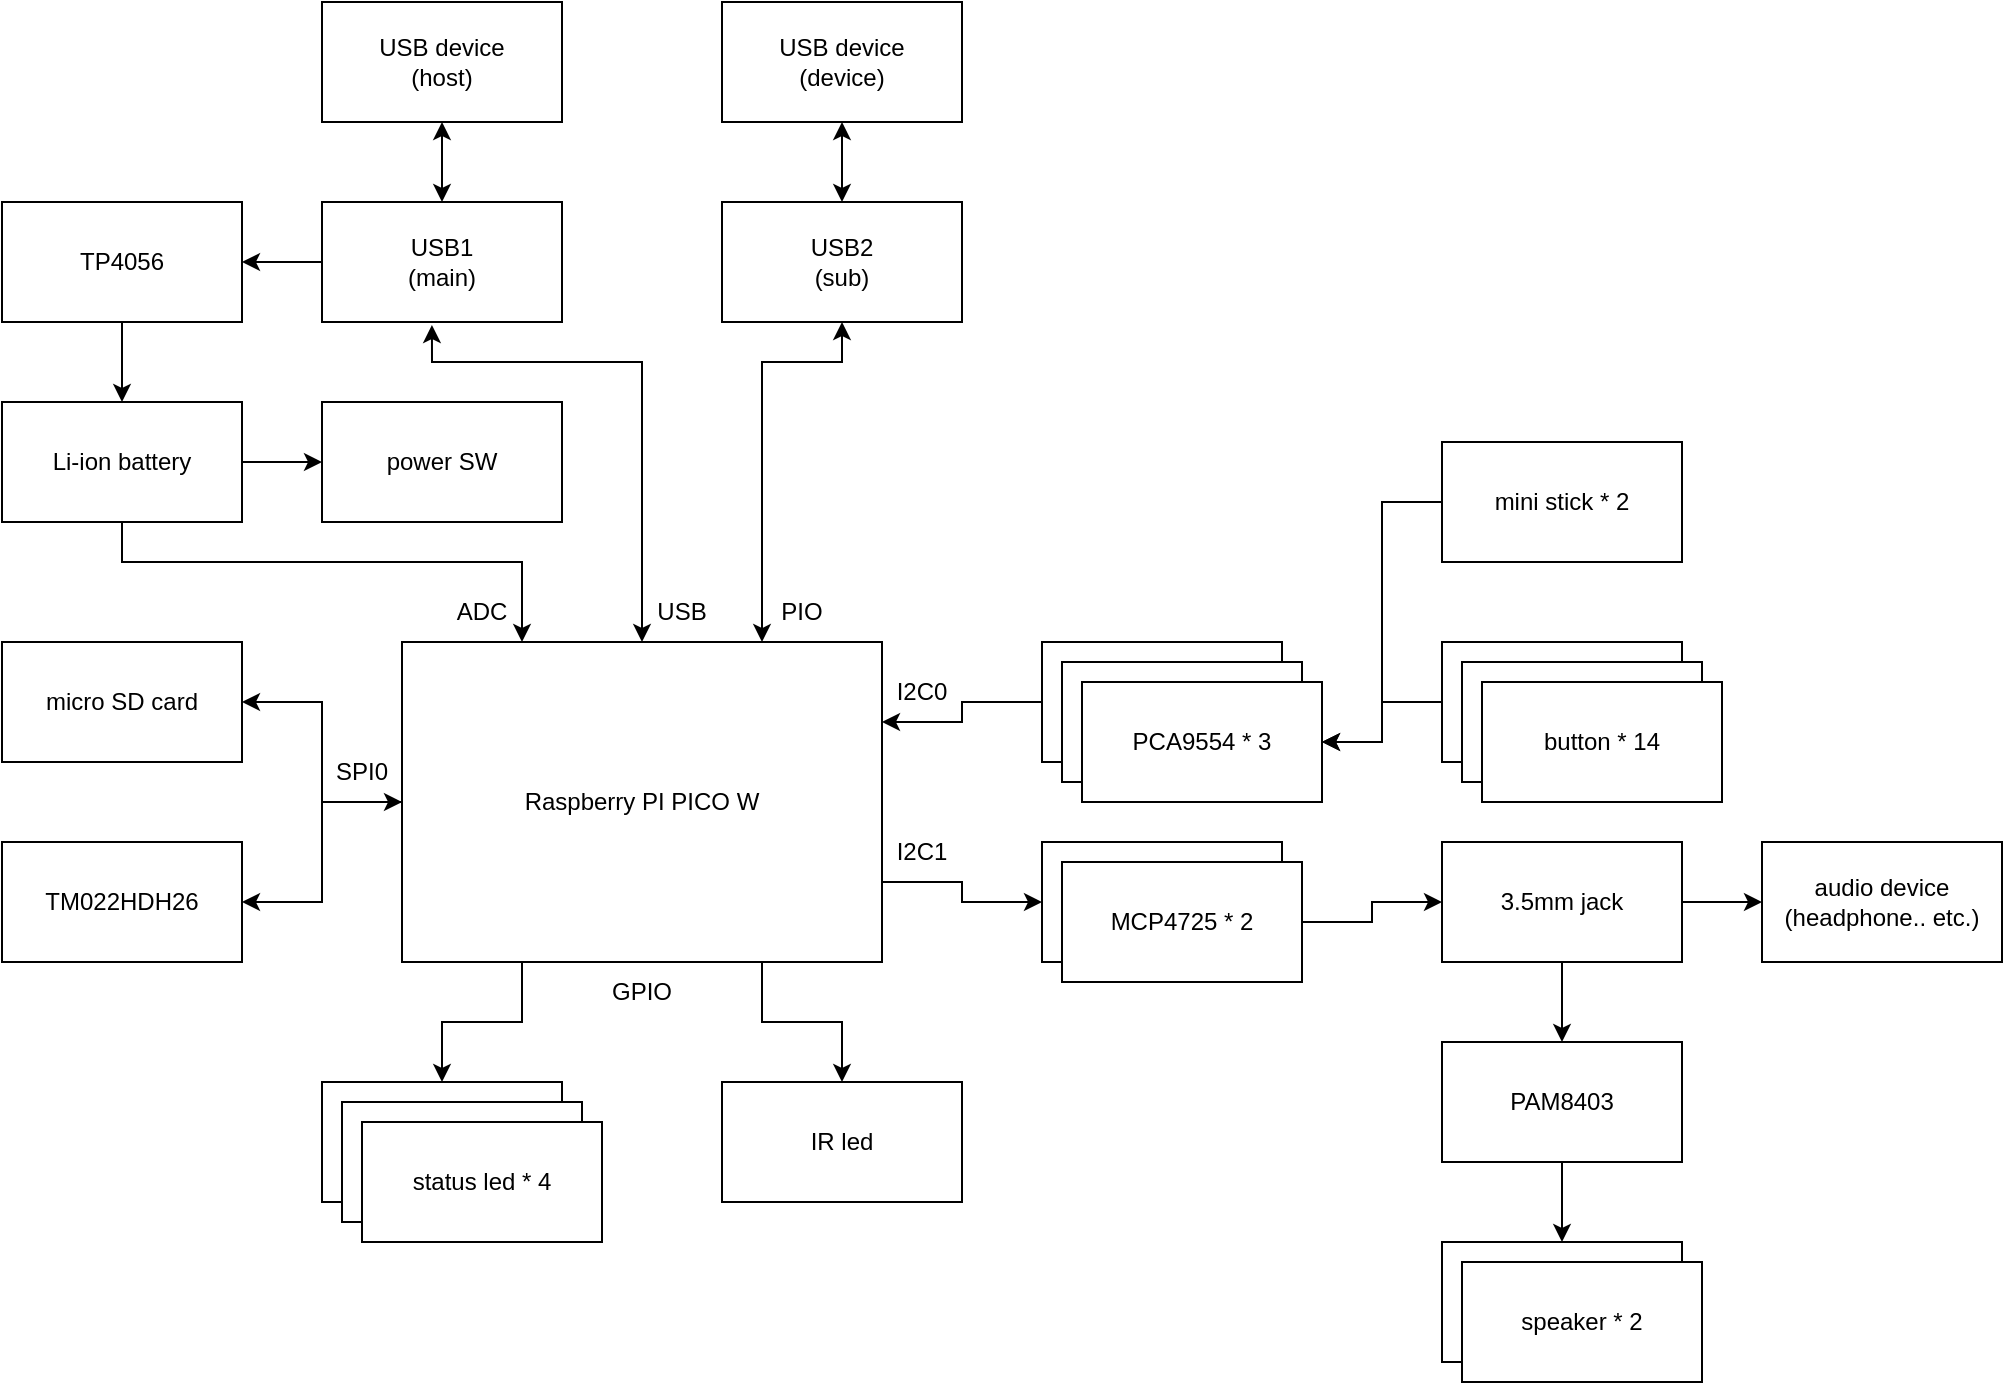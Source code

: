 <mxfile version="20.7.4" type="device"><diagram id="pWJfC9YqVxj5IAW-CqKE" name="페이지-1"><mxGraphModel dx="1555" dy="1178" grid="1" gridSize="10" guides="1" tooltips="1" connect="1" arrows="1" fold="1" page="1" pageScale="1" pageWidth="1169" pageHeight="827" math="0" shadow="0"><root><mxCell id="0"/><mxCell id="1" parent="0"/><mxCell id="5U9F5BWOLWEcDCvYvc7t-32" style="edgeStyle=orthogonalEdgeStyle;rounded=0;orthogonalLoop=1;jettySize=auto;html=1;entryX=1;entryY=0.5;entryDx=0;entryDy=0;" parent="1" source="5U9F5BWOLWEcDCvYvc7t-1" target="5U9F5BWOLWEcDCvYvc7t-18" edge="1"><mxGeometry relative="1" as="geometry"/></mxCell><mxCell id="5U9F5BWOLWEcDCvYvc7t-35" style="edgeStyle=orthogonalEdgeStyle;rounded=0;orthogonalLoop=1;jettySize=auto;html=1;exitX=0.75;exitY=1;exitDx=0;exitDy=0;" parent="1" source="5U9F5BWOLWEcDCvYvc7t-1" target="5U9F5BWOLWEcDCvYvc7t-22" edge="1"><mxGeometry relative="1" as="geometry"/></mxCell><mxCell id="5U9F5BWOLWEcDCvYvc7t-46" style="edgeStyle=orthogonalEdgeStyle;rounded=0;orthogonalLoop=1;jettySize=auto;html=1;exitX=1;exitY=0.75;exitDx=0;exitDy=0;entryX=0;entryY=0.5;entryDx=0;entryDy=0;" parent="1" source="5U9F5BWOLWEcDCvYvc7t-1" target="5U9F5BWOLWEcDCvYvc7t-10" edge="1"><mxGeometry relative="1" as="geometry"/></mxCell><mxCell id="5U9F5BWOLWEcDCvYvc7t-50" style="edgeStyle=orthogonalEdgeStyle;rounded=0;orthogonalLoop=1;jettySize=auto;html=1;exitX=0.25;exitY=1;exitDx=0;exitDy=0;entryX=0.5;entryY=0;entryDx=0;entryDy=0;" parent="1" source="5U9F5BWOLWEcDCvYvc7t-1" target="5U9F5BWOLWEcDCvYvc7t-47" edge="1"><mxGeometry relative="1" as="geometry"/></mxCell><mxCell id="5U9F5BWOLWEcDCvYvc7t-1" value="Raspberry PI PICO W" style="rounded=0;whiteSpace=wrap;html=1;" parent="1" vertex="1"><mxGeometry x="280" y="380" width="240" height="160" as="geometry"/></mxCell><mxCell id="5U9F5BWOLWEcDCvYvc7t-37" value="" style="edgeStyle=orthogonalEdgeStyle;rounded=0;orthogonalLoop=1;jettySize=auto;html=1;" parent="1" source="5U9F5BWOLWEcDCvYvc7t-2" target="5U9F5BWOLWEcDCvYvc7t-20" edge="1"><mxGeometry relative="1" as="geometry"/></mxCell><mxCell id="5U9F5BWOLWEcDCvYvc7t-2" value="USB1&lt;br&gt;(main)" style="rounded=0;whiteSpace=wrap;html=1;" parent="1" vertex="1"><mxGeometry x="240" y="160" width="120" height="60" as="geometry"/></mxCell><mxCell id="5U9F5BWOLWEcDCvYvc7t-3" value="USB2&lt;br&gt;(sub)" style="rounded=0;whiteSpace=wrap;html=1;" parent="1" vertex="1"><mxGeometry x="440" y="160" width="120" height="60" as="geometry"/></mxCell><mxCell id="5U9F5BWOLWEcDCvYvc7t-65" style="edgeStyle=orthogonalEdgeStyle;rounded=0;orthogonalLoop=1;jettySize=auto;html=1;exitX=0;exitY=0.5;exitDx=0;exitDy=0;entryX=1;entryY=0.25;entryDx=0;entryDy=0;" parent="1" source="5U9F5BWOLWEcDCvYvc7t-4" target="5U9F5BWOLWEcDCvYvc7t-1" edge="1"><mxGeometry relative="1" as="geometry"/></mxCell><mxCell id="5U9F5BWOLWEcDCvYvc7t-4" value="" style="rounded=0;whiteSpace=wrap;html=1;" parent="1" vertex="1"><mxGeometry x="600" y="380" width="120" height="60" as="geometry"/></mxCell><mxCell id="5U9F5BWOLWEcDCvYvc7t-5" value="" style="rounded=0;whiteSpace=wrap;html=1;" parent="1" vertex="1"><mxGeometry x="610" y="390" width="120" height="60" as="geometry"/></mxCell><mxCell id="5U9F5BWOLWEcDCvYvc7t-6" value="PCA9554 * 3" style="rounded=0;whiteSpace=wrap;html=1;" parent="1" vertex="1"><mxGeometry x="620" y="400" width="120" height="60" as="geometry"/></mxCell><mxCell id="5U9F5BWOLWEcDCvYvc7t-66" style="edgeStyle=orthogonalEdgeStyle;rounded=0;orthogonalLoop=1;jettySize=auto;html=1;entryX=1;entryY=0.5;entryDx=0;entryDy=0;" parent="1" source="5U9F5BWOLWEcDCvYvc7t-7" target="5U9F5BWOLWEcDCvYvc7t-6" edge="1"><mxGeometry relative="1" as="geometry"/></mxCell><mxCell id="5U9F5BWOLWEcDCvYvc7t-7" value="" style="rounded=0;whiteSpace=wrap;html=1;" parent="1" vertex="1"><mxGeometry x="800" y="380" width="120" height="60" as="geometry"/></mxCell><mxCell id="5U9F5BWOLWEcDCvYvc7t-8" value="" style="rounded=0;whiteSpace=wrap;html=1;" parent="1" vertex="1"><mxGeometry x="810" y="390" width="120" height="60" as="geometry"/></mxCell><mxCell id="5U9F5BWOLWEcDCvYvc7t-9" value="button * 14" style="rounded=0;whiteSpace=wrap;html=1;" parent="1" vertex="1"><mxGeometry x="820" y="400" width="120" height="60" as="geometry"/></mxCell><mxCell id="5U9F5BWOLWEcDCvYvc7t-10" value="" style="rounded=0;whiteSpace=wrap;html=1;" parent="1" vertex="1"><mxGeometry x="600" y="480" width="120" height="60" as="geometry"/></mxCell><mxCell id="5U9F5BWOLWEcDCvYvc7t-23" value="" style="edgeStyle=orthogonalEdgeStyle;rounded=0;orthogonalLoop=1;jettySize=auto;html=1;" parent="1" source="5U9F5BWOLWEcDCvYvc7t-11" target="5U9F5BWOLWEcDCvYvc7t-13" edge="1"><mxGeometry relative="1" as="geometry"/></mxCell><mxCell id="5U9F5BWOLWEcDCvYvc7t-11" value="MCP4725 * 2" style="rounded=0;whiteSpace=wrap;html=1;" parent="1" vertex="1"><mxGeometry x="610" y="490" width="120" height="60" as="geometry"/></mxCell><mxCell id="5U9F5BWOLWEcDCvYvc7t-24" value="" style="edgeStyle=orthogonalEdgeStyle;rounded=0;orthogonalLoop=1;jettySize=auto;html=1;" parent="1" source="5U9F5BWOLWEcDCvYvc7t-13" target="5U9F5BWOLWEcDCvYvc7t-14" edge="1"><mxGeometry relative="1" as="geometry"/></mxCell><mxCell id="5U9F5BWOLWEcDCvYvc7t-62" value="" style="edgeStyle=orthogonalEdgeStyle;rounded=0;orthogonalLoop=1;jettySize=auto;html=1;" parent="1" source="5U9F5BWOLWEcDCvYvc7t-13" target="5U9F5BWOLWEcDCvYvc7t-61" edge="1"><mxGeometry relative="1" as="geometry"/></mxCell><mxCell id="5U9F5BWOLWEcDCvYvc7t-13" value="3.5mm jack" style="rounded=0;whiteSpace=wrap;html=1;" parent="1" vertex="1"><mxGeometry x="800" y="480" width="120" height="60" as="geometry"/></mxCell><mxCell id="5U9F5BWOLWEcDCvYvc7t-25" value="" style="edgeStyle=orthogonalEdgeStyle;rounded=0;orthogonalLoop=1;jettySize=auto;html=1;" parent="1" source="5U9F5BWOLWEcDCvYvc7t-14" target="5U9F5BWOLWEcDCvYvc7t-15" edge="1"><mxGeometry relative="1" as="geometry"/></mxCell><mxCell id="5U9F5BWOLWEcDCvYvc7t-14" value="PAM8403" style="rounded=0;whiteSpace=wrap;html=1;" parent="1" vertex="1"><mxGeometry x="800" y="580" width="120" height="60" as="geometry"/></mxCell><mxCell id="5U9F5BWOLWEcDCvYvc7t-15" value="" style="rounded=0;whiteSpace=wrap;html=1;" parent="1" vertex="1"><mxGeometry x="800" y="680" width="120" height="60" as="geometry"/></mxCell><mxCell id="5U9F5BWOLWEcDCvYvc7t-16" value="micro SD card" style="rounded=0;whiteSpace=wrap;html=1;" parent="1" vertex="1"><mxGeometry x="80" y="380" width="120" height="60" as="geometry"/></mxCell><mxCell id="5U9F5BWOLWEcDCvYvc7t-18" value="TM022HDH26" style="rounded=0;whiteSpace=wrap;html=1;" parent="1" vertex="1"><mxGeometry x="80" y="480" width="120" height="60" as="geometry"/></mxCell><mxCell id="5U9F5BWOLWEcDCvYvc7t-39" value="" style="edgeStyle=orthogonalEdgeStyle;rounded=0;orthogonalLoop=1;jettySize=auto;html=1;" parent="1" source="5U9F5BWOLWEcDCvYvc7t-19" target="5U9F5BWOLWEcDCvYvc7t-21" edge="1"><mxGeometry relative="1" as="geometry"/></mxCell><mxCell id="5U9F5BWOLWEcDCvYvc7t-69" style="edgeStyle=orthogonalEdgeStyle;rounded=0;orthogonalLoop=1;jettySize=auto;html=1;entryX=0.25;entryY=0;entryDx=0;entryDy=0;" parent="1" source="5U9F5BWOLWEcDCvYvc7t-19" target="5U9F5BWOLWEcDCvYvc7t-1" edge="1"><mxGeometry relative="1" as="geometry"><Array as="points"><mxPoint x="140" y="340"/><mxPoint x="340" y="340"/></Array></mxGeometry></mxCell><mxCell id="5U9F5BWOLWEcDCvYvc7t-19" value="Li-ion battery" style="rounded=0;whiteSpace=wrap;html=1;" parent="1" vertex="1"><mxGeometry x="80" y="260" width="120" height="60" as="geometry"/></mxCell><mxCell id="5U9F5BWOLWEcDCvYvc7t-38" value="" style="edgeStyle=orthogonalEdgeStyle;rounded=0;orthogonalLoop=1;jettySize=auto;html=1;" parent="1" source="5U9F5BWOLWEcDCvYvc7t-20" target="5U9F5BWOLWEcDCvYvc7t-19" edge="1"><mxGeometry relative="1" as="geometry"/></mxCell><mxCell id="5U9F5BWOLWEcDCvYvc7t-20" value="TP4056" style="rounded=0;whiteSpace=wrap;html=1;" parent="1" vertex="1"><mxGeometry x="80" y="160" width="120" height="60" as="geometry"/></mxCell><mxCell id="5U9F5BWOLWEcDCvYvc7t-21" value="power SW" style="rounded=0;whiteSpace=wrap;html=1;" parent="1" vertex="1"><mxGeometry x="240" y="260" width="120" height="60" as="geometry"/></mxCell><mxCell id="5U9F5BWOLWEcDCvYvc7t-22" value="IR led" style="rounded=0;whiteSpace=wrap;html=1;" parent="1" vertex="1"><mxGeometry x="440" y="600" width="120" height="60" as="geometry"/></mxCell><mxCell id="5U9F5BWOLWEcDCvYvc7t-42" value="" style="endArrow=classic;startArrow=classic;html=1;rounded=0;exitX=1;exitY=0.5;exitDx=0;exitDy=0;entryX=0;entryY=0.5;entryDx=0;entryDy=0;edgeStyle=orthogonalEdgeStyle;" parent="1" source="5U9F5BWOLWEcDCvYvc7t-16" target="5U9F5BWOLWEcDCvYvc7t-1" edge="1"><mxGeometry width="50" height="50" relative="1" as="geometry"><mxPoint x="270" y="480" as="sourcePoint"/><mxPoint x="320" y="430" as="targetPoint"/></mxGeometry></mxCell><mxCell id="5U9F5BWOLWEcDCvYvc7t-44" value="speaker * 2" style="rounded=0;whiteSpace=wrap;html=1;" parent="1" vertex="1"><mxGeometry x="810" y="690" width="120" height="60" as="geometry"/></mxCell><mxCell id="5U9F5BWOLWEcDCvYvc7t-47" value="" style="rounded=0;whiteSpace=wrap;html=1;" parent="1" vertex="1"><mxGeometry x="240" y="600" width="120" height="60" as="geometry"/></mxCell><mxCell id="5U9F5BWOLWEcDCvYvc7t-48" value="" style="rounded=0;whiteSpace=wrap;html=1;" parent="1" vertex="1"><mxGeometry x="250" y="610" width="120" height="60" as="geometry"/></mxCell><mxCell id="5U9F5BWOLWEcDCvYvc7t-49" value="status led * 4" style="rounded=0;whiteSpace=wrap;html=1;" parent="1" vertex="1"><mxGeometry x="260" y="620" width="120" height="60" as="geometry"/></mxCell><mxCell id="5U9F5BWOLWEcDCvYvc7t-53" value="USB device&lt;br&gt;(host)" style="rounded=0;whiteSpace=wrap;html=1;" parent="1" vertex="1"><mxGeometry x="240" y="60" width="120" height="60" as="geometry"/></mxCell><mxCell id="5U9F5BWOLWEcDCvYvc7t-54" value="USB device&lt;br&gt;(device)" style="rounded=0;whiteSpace=wrap;html=1;" parent="1" vertex="1"><mxGeometry x="440" y="60" width="120" height="60" as="geometry"/></mxCell><mxCell id="5U9F5BWOLWEcDCvYvc7t-56" value="" style="endArrow=classic;startArrow=classic;html=1;rounded=0;entryX=0.5;entryY=0;entryDx=0;entryDy=0;exitX=0.458;exitY=1.025;exitDx=0;exitDy=0;exitPerimeter=0;edgeStyle=orthogonalEdgeStyle;" parent="1" source="5U9F5BWOLWEcDCvYvc7t-2" target="5U9F5BWOLWEcDCvYvc7t-1" edge="1"><mxGeometry width="50" height="50" relative="1" as="geometry"><mxPoint x="490" y="510" as="sourcePoint"/><mxPoint x="540" y="460" as="targetPoint"/><Array as="points"><mxPoint x="295" y="240"/><mxPoint x="400" y="240"/></Array></mxGeometry></mxCell><mxCell id="5U9F5BWOLWEcDCvYvc7t-58" value="" style="endArrow=classic;startArrow=classic;html=1;rounded=0;entryX=0.5;entryY=0;entryDx=0;entryDy=0;exitX=0.5;exitY=1;exitDx=0;exitDy=0;edgeStyle=orthogonalEdgeStyle;" parent="1" source="5U9F5BWOLWEcDCvYvc7t-54" target="5U9F5BWOLWEcDCvYvc7t-3" edge="1"><mxGeometry width="50" height="50" relative="1" as="geometry"><mxPoint x="304.96" y="231.5" as="sourcePoint"/><mxPoint x="410" y="390" as="targetPoint"/><Array as="points"><mxPoint x="500" y="140"/><mxPoint x="500" y="140"/></Array></mxGeometry></mxCell><mxCell id="5U9F5BWOLWEcDCvYvc7t-59" value="" style="endArrow=classic;startArrow=classic;html=1;rounded=0;entryX=0.5;entryY=0;entryDx=0;entryDy=0;exitX=0.5;exitY=1;exitDx=0;exitDy=0;edgeStyle=orthogonalEdgeStyle;" parent="1" source="5U9F5BWOLWEcDCvYvc7t-53" target="5U9F5BWOLWEcDCvYvc7t-2" edge="1"><mxGeometry width="50" height="50" relative="1" as="geometry"><mxPoint x="510" y="130" as="sourcePoint"/><mxPoint x="510" y="170" as="targetPoint"/><Array as="points"><mxPoint x="300" y="140"/><mxPoint x="300" y="140"/></Array></mxGeometry></mxCell><mxCell id="5U9F5BWOLWEcDCvYvc7t-60" value="" style="endArrow=classic;startArrow=classic;html=1;rounded=0;entryX=0.75;entryY=0;entryDx=0;entryDy=0;exitX=0.5;exitY=1;exitDx=0;exitDy=0;edgeStyle=orthogonalEdgeStyle;" parent="1" source="5U9F5BWOLWEcDCvYvc7t-3" target="5U9F5BWOLWEcDCvYvc7t-1" edge="1"><mxGeometry width="50" height="50" relative="1" as="geometry"><mxPoint x="304.96" y="231.5" as="sourcePoint"/><mxPoint x="410" y="390" as="targetPoint"/><Array as="points"><mxPoint x="500" y="240"/><mxPoint x="460" y="240"/></Array></mxGeometry></mxCell><mxCell id="5U9F5BWOLWEcDCvYvc7t-61" value="audio device&lt;br&gt;(headphone.. etc.)" style="rounded=0;whiteSpace=wrap;html=1;" parent="1" vertex="1"><mxGeometry x="960" y="480" width="120" height="60" as="geometry"/></mxCell><mxCell id="5U9F5BWOLWEcDCvYvc7t-67" style="edgeStyle=orthogonalEdgeStyle;rounded=0;orthogonalLoop=1;jettySize=auto;html=1;entryX=1;entryY=0.5;entryDx=0;entryDy=0;" parent="1" source="5U9F5BWOLWEcDCvYvc7t-63" target="5U9F5BWOLWEcDCvYvc7t-6" edge="1"><mxGeometry relative="1" as="geometry"><mxPoint x="730" y="430" as="targetPoint"/></mxGeometry></mxCell><mxCell id="5U9F5BWOLWEcDCvYvc7t-63" value="mini stick * 2" style="rounded=0;whiteSpace=wrap;html=1;" parent="1" vertex="1"><mxGeometry x="800" y="280" width="120" height="60" as="geometry"/></mxCell><mxCell id="5U9F5BWOLWEcDCvYvc7t-70" value="SPI0" style="text;html=1;strokeColor=none;fillColor=none;align=center;verticalAlign=middle;whiteSpace=wrap;rounded=0;" parent="1" vertex="1"><mxGeometry x="230" y="430" width="60" height="30" as="geometry"/></mxCell><mxCell id="5U9F5BWOLWEcDCvYvc7t-71" value="I2C1" style="text;html=1;strokeColor=none;fillColor=none;align=center;verticalAlign=middle;whiteSpace=wrap;rounded=0;" parent="1" vertex="1"><mxGeometry x="510" y="470" width="60" height="30" as="geometry"/></mxCell><mxCell id="5U9F5BWOLWEcDCvYvc7t-72" value="I2C0" style="text;html=1;strokeColor=none;fillColor=none;align=center;verticalAlign=middle;whiteSpace=wrap;rounded=0;" parent="1" vertex="1"><mxGeometry x="510" y="390" width="60" height="30" as="geometry"/></mxCell><mxCell id="5U9F5BWOLWEcDCvYvc7t-73" value="PIO" style="text;html=1;strokeColor=none;fillColor=none;align=center;verticalAlign=middle;whiteSpace=wrap;rounded=0;" parent="1" vertex="1"><mxGeometry x="450" y="350" width="60" height="30" as="geometry"/></mxCell><mxCell id="5U9F5BWOLWEcDCvYvc7t-74" value="ADC" style="text;html=1;strokeColor=none;fillColor=none;align=center;verticalAlign=middle;whiteSpace=wrap;rounded=0;" parent="1" vertex="1"><mxGeometry x="290" y="350" width="60" height="30" as="geometry"/></mxCell><mxCell id="5U9F5BWOLWEcDCvYvc7t-75" value="GPIO" style="text;html=1;strokeColor=none;fillColor=none;align=center;verticalAlign=middle;whiteSpace=wrap;rounded=0;" parent="1" vertex="1"><mxGeometry x="370" y="540" width="60" height="30" as="geometry"/></mxCell><mxCell id="5U9F5BWOLWEcDCvYvc7t-76" value="USB" style="text;html=1;strokeColor=none;fillColor=none;align=center;verticalAlign=middle;whiteSpace=wrap;rounded=0;" parent="1" vertex="1"><mxGeometry x="390" y="350" width="60" height="30" as="geometry"/></mxCell></root></mxGraphModel></diagram></mxfile>
